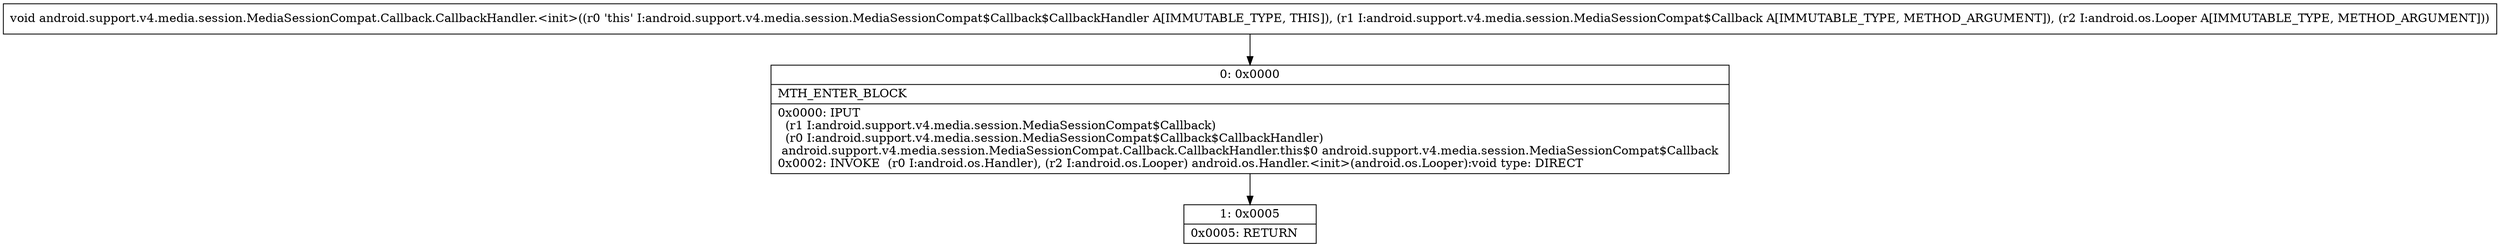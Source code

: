 digraph "CFG forandroid.support.v4.media.session.MediaSessionCompat.Callback.CallbackHandler.\<init\>(Landroid\/support\/v4\/media\/session\/MediaSessionCompat$Callback;Landroid\/os\/Looper;)V" {
Node_0 [shape=record,label="{0\:\ 0x0000|MTH_ENTER_BLOCK\l|0x0000: IPUT  \l  (r1 I:android.support.v4.media.session.MediaSessionCompat$Callback)\l  (r0 I:android.support.v4.media.session.MediaSessionCompat$Callback$CallbackHandler)\l android.support.v4.media.session.MediaSessionCompat.Callback.CallbackHandler.this$0 android.support.v4.media.session.MediaSessionCompat$Callback \l0x0002: INVOKE  (r0 I:android.os.Handler), (r2 I:android.os.Looper) android.os.Handler.\<init\>(android.os.Looper):void type: DIRECT \l}"];
Node_1 [shape=record,label="{1\:\ 0x0005|0x0005: RETURN   \l}"];
MethodNode[shape=record,label="{void android.support.v4.media.session.MediaSessionCompat.Callback.CallbackHandler.\<init\>((r0 'this' I:android.support.v4.media.session.MediaSessionCompat$Callback$CallbackHandler A[IMMUTABLE_TYPE, THIS]), (r1 I:android.support.v4.media.session.MediaSessionCompat$Callback A[IMMUTABLE_TYPE, METHOD_ARGUMENT]), (r2 I:android.os.Looper A[IMMUTABLE_TYPE, METHOD_ARGUMENT])) }"];
MethodNode -> Node_0;
Node_0 -> Node_1;
}

